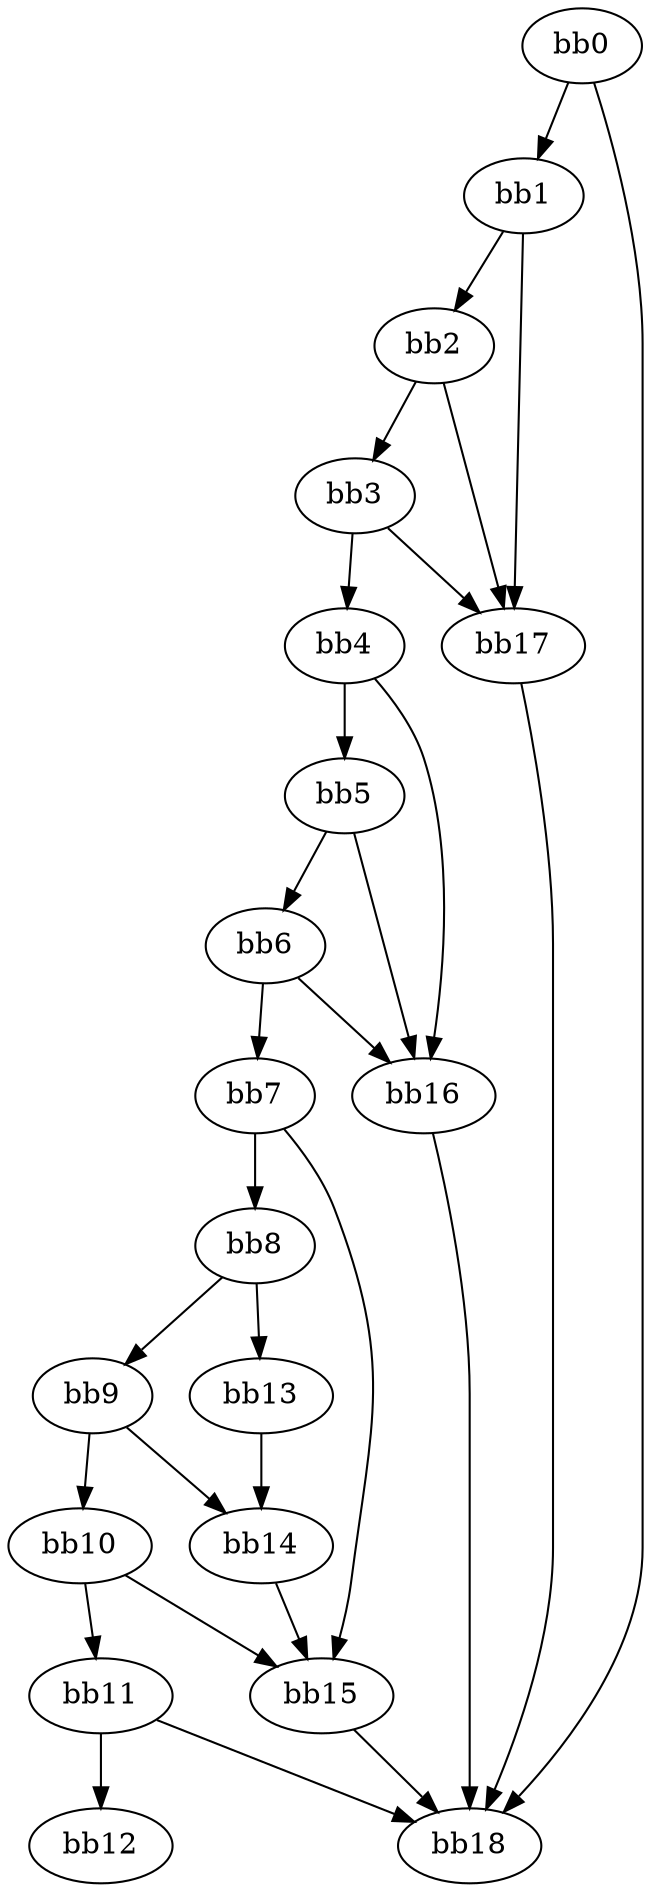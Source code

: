 digraph {
    0 [ label = "bb0\l" ]
    1 [ label = "bb1\l" ]
    2 [ label = "bb2\l" ]
    3 [ label = "bb3\l" ]
    4 [ label = "bb4\l" ]
    5 [ label = "bb5\l" ]
    6 [ label = "bb6\l" ]
    7 [ label = "bb7\l" ]
    8 [ label = "bb8\l" ]
    9 [ label = "bb9\l" ]
    10 [ label = "bb10\l" ]
    11 [ label = "bb11\l" ]
    12 [ label = "bb12\l" ]
    13 [ label = "bb13\l" ]
    14 [ label = "bb14\l" ]
    15 [ label = "bb15\l" ]
    16 [ label = "bb16\l" ]
    17 [ label = "bb17\l" ]
    18 [ label = "bb18\l" ]
    0 -> 1 [ ]
    0 -> 18 [ ]
    1 -> 2 [ ]
    1 -> 17 [ ]
    2 -> 3 [ ]
    2 -> 17 [ ]
    3 -> 4 [ ]
    3 -> 17 [ ]
    4 -> 5 [ ]
    4 -> 16 [ ]
    5 -> 6 [ ]
    5 -> 16 [ ]
    6 -> 7 [ ]
    6 -> 16 [ ]
    7 -> 8 [ ]
    7 -> 15 [ ]
    8 -> 9 [ ]
    8 -> 13 [ ]
    9 -> 10 [ ]
    9 -> 14 [ ]
    10 -> 11 [ ]
    10 -> 15 [ ]
    11 -> 12 [ ]
    11 -> 18 [ ]
    13 -> 14 [ ]
    14 -> 15 [ ]
    15 -> 18 [ ]
    16 -> 18 [ ]
    17 -> 18 [ ]
}

